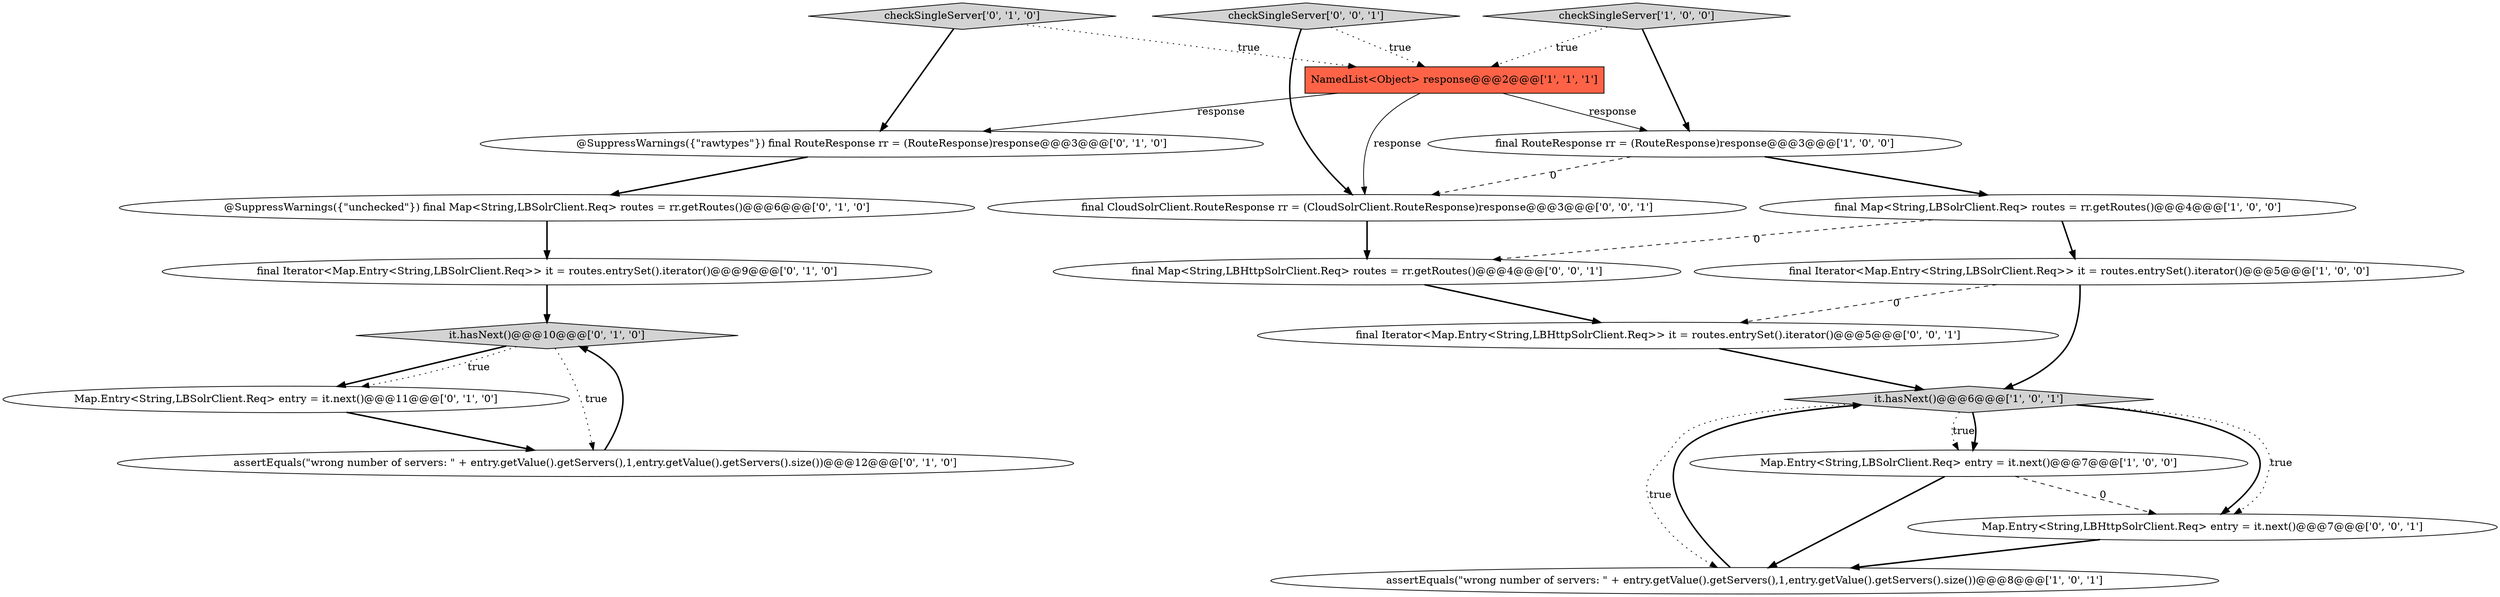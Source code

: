 digraph {
14 [style = filled, label = "it.hasNext()@@@10@@@['0', '1', '0']", fillcolor = lightgray, shape = diamond image = "AAA0AAABBB2BBB"];
12 [style = filled, label = "assertEquals(\"wrong number of servers: \" + entry.getValue().getServers(),1,entry.getValue().getServers().size())@@@12@@@['0', '1', '0']", fillcolor = white, shape = ellipse image = "AAA0AAABBB2BBB"];
18 [style = filled, label = "Map.Entry<String,LBHttpSolrClient.Req> entry = it.next()@@@7@@@['0', '0', '1']", fillcolor = white, shape = ellipse image = "AAA0AAABBB3BBB"];
1 [style = filled, label = "it.hasNext()@@@6@@@['1', '0', '1']", fillcolor = lightgray, shape = diamond image = "AAA0AAABBB1BBB"];
17 [style = filled, label = "final CloudSolrClient.RouteResponse rr = (CloudSolrClient.RouteResponse)response@@@3@@@['0', '0', '1']", fillcolor = white, shape = ellipse image = "AAA0AAABBB3BBB"];
11 [style = filled, label = "Map.Entry<String,LBSolrClient.Req> entry = it.next()@@@11@@@['0', '1', '0']", fillcolor = white, shape = ellipse image = "AAA0AAABBB2BBB"];
3 [style = filled, label = "final RouteResponse rr = (RouteResponse)response@@@3@@@['1', '0', '0']", fillcolor = white, shape = ellipse image = "AAA0AAABBB1BBB"];
8 [style = filled, label = "@SuppressWarnings({\"unchecked\"}) final Map<String,LBSolrClient.Req> routes = rr.getRoutes()@@@6@@@['0', '1', '0']", fillcolor = white, shape = ellipse image = "AAA1AAABBB2BBB"];
10 [style = filled, label = "final Iterator<Map.Entry<String,LBSolrClient.Req>> it = routes.entrySet().iterator()@@@9@@@['0', '1', '0']", fillcolor = white, shape = ellipse image = "AAA0AAABBB2BBB"];
15 [style = filled, label = "checkSingleServer['0', '0', '1']", fillcolor = lightgray, shape = diamond image = "AAA0AAABBB3BBB"];
4 [style = filled, label = "checkSingleServer['1', '0', '0']", fillcolor = lightgray, shape = diamond image = "AAA0AAABBB1BBB"];
13 [style = filled, label = "checkSingleServer['0', '1', '0']", fillcolor = lightgray, shape = diamond image = "AAA0AAABBB2BBB"];
5 [style = filled, label = "final Map<String,LBSolrClient.Req> routes = rr.getRoutes()@@@4@@@['1', '0', '0']", fillcolor = white, shape = ellipse image = "AAA0AAABBB1BBB"];
7 [style = filled, label = "NamedList<Object> response@@@2@@@['1', '1', '1']", fillcolor = tomato, shape = box image = "AAA0AAABBB1BBB"];
16 [style = filled, label = "final Iterator<Map.Entry<String,LBHttpSolrClient.Req>> it = routes.entrySet().iterator()@@@5@@@['0', '0', '1']", fillcolor = white, shape = ellipse image = "AAA0AAABBB3BBB"];
2 [style = filled, label = "assertEquals(\"wrong number of servers: \" + entry.getValue().getServers(),1,entry.getValue().getServers().size())@@@8@@@['1', '0', '1']", fillcolor = white, shape = ellipse image = "AAA0AAABBB1BBB"];
9 [style = filled, label = "@SuppressWarnings({\"rawtypes\"}) final RouteResponse rr = (RouteResponse)response@@@3@@@['0', '1', '0']", fillcolor = white, shape = ellipse image = "AAA0AAABBB2BBB"];
19 [style = filled, label = "final Map<String,LBHttpSolrClient.Req> routes = rr.getRoutes()@@@4@@@['0', '0', '1']", fillcolor = white, shape = ellipse image = "AAA0AAABBB3BBB"];
6 [style = filled, label = "Map.Entry<String,LBSolrClient.Req> entry = it.next()@@@7@@@['1', '0', '0']", fillcolor = white, shape = ellipse image = "AAA0AAABBB1BBB"];
0 [style = filled, label = "final Iterator<Map.Entry<String,LBSolrClient.Req>> it = routes.entrySet().iterator()@@@5@@@['1', '0', '0']", fillcolor = white, shape = ellipse image = "AAA0AAABBB1BBB"];
3->17 [style = dashed, label="0"];
11->12 [style = bold, label=""];
6->18 [style = dashed, label="0"];
18->2 [style = bold, label=""];
12->14 [style = bold, label=""];
4->7 [style = dotted, label="true"];
17->19 [style = bold, label=""];
7->9 [style = solid, label="response"];
7->3 [style = solid, label="response"];
1->18 [style = bold, label=""];
5->19 [style = dashed, label="0"];
1->6 [style = dotted, label="true"];
14->11 [style = bold, label=""];
1->6 [style = bold, label=""];
14->12 [style = dotted, label="true"];
0->1 [style = bold, label=""];
3->5 [style = bold, label=""];
6->2 [style = bold, label=""];
19->16 [style = bold, label=""];
0->16 [style = dashed, label="0"];
5->0 [style = bold, label=""];
16->1 [style = bold, label=""];
2->1 [style = bold, label=""];
1->2 [style = dotted, label="true"];
15->7 [style = dotted, label="true"];
13->9 [style = bold, label=""];
7->17 [style = solid, label="response"];
9->8 [style = bold, label=""];
14->11 [style = dotted, label="true"];
4->3 [style = bold, label=""];
13->7 [style = dotted, label="true"];
10->14 [style = bold, label=""];
8->10 [style = bold, label=""];
1->18 [style = dotted, label="true"];
15->17 [style = bold, label=""];
}
